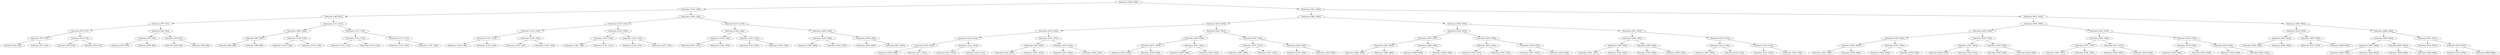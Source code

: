 digraph G{
327495896 [label="Node{data=[2408, 2408]}"]
327495896 -> 1488297786
1488297786 [label="Node{data=[1159, 1159]}"]
1488297786 -> 670850431
670850431 [label="Node{data=[985, 985]}"]
670850431 -> 589071801
589071801 [label="Node{data=[977, 977]}"]
589071801 -> 430269170
430269170 [label="Node{data=[973, 973]}"]
430269170 -> 1830642355
1830642355 [label="Node{data=[947, 947]}"]
1830642355 -> 676318666
676318666 [label="Node{data=[943, 943]}"]
1830642355 -> 1866048567
1866048567 [label="Node{data=[972, 972]}"]
430269170 -> 1572469200
1572469200 [label="Node{data=[975, 975]}"]
1572469200 -> 1538723886
1538723886 [label="Node{data=[974, 974]}"]
1572469200 -> 222344975
222344975 [label="Node{data=[976, 976]}"]
589071801 -> 796570252
796570252 [label="Node{data=[981, 981]}"]
796570252 -> 1025489354
1025489354 [label="Node{data=[979, 979]}"]
1025489354 -> 1581967399
1581967399 [label="Node{data=[978, 978]}"]
1025489354 -> 1455084590
1455084590 [label="Node{data=[980, 980]}"]
796570252 -> 749658791
749658791 [label="Node{data=[983, 983]}"]
749658791 -> 1824509713
1824509713 [label="Node{data=[982, 982]}"]
749658791 -> 1706891633
1706891633 [label="Node{data=[984, 984]}"]
670850431 -> 1697032780
1697032780 [label="Node{data=[1151, 1151]}"]
1697032780 -> 1044830101
1044830101 [label="Node{data=[1082, 1082]}"]
1044830101 -> 739463179
739463179 [label="Node{data=[987, 987]}"]
739463179 -> 568894057
568894057 [label="Node{data=[986, 986]}"]
739463179 -> 1900812498
1900812498 [label="Node{data=[988, 988]}"]
1044830101 -> 2042528529
2042528529 [label="Node{data=[1149, 1149]}"]
2042528529 -> 1327171365
1327171365 [label="Node{data=[1148, 1148]}"]
2042528529 -> 730074949
730074949 [label="Node{data=[1150, 1150]}"]
1697032780 -> 983505007
983505007 [label="Node{data=[1155, 1155]}"]
983505007 -> 926200358
926200358 [label="Node{data=[1153, 1153]}"]
926200358 -> 536984010
536984010 [label="Node{data=[1152, 1152]}"]
926200358 -> 729048232
729048232 [label="Node{data=[1154, 1154]}"]
983505007 -> 1776963017
1776963017 [label="Node{data=[1157, 1157]}"]
1776963017 -> 2078107472
2078107472 [label="Node{data=[1156, 1156]}"]
1776963017 -> 1446993416
1446993416 [label="Node{data=[1158, 1158]}"]
1488297786 -> 1583755587
1583755587 [label="Node{data=[1256, 1256]}"]
1583755587 -> 1708763971
1708763971 [label="Node{data=[1167, 1167]}"]
1708763971 -> 1965995855
1965995855 [label="Node{data=[1163, 1163]}"]
1965995855 -> 1506638076
1506638076 [label="Node{data=[1161, 1161]}"]
1506638076 -> 919512751
919512751 [label="Node{data=[1160, 1160]}"]
1506638076 -> 509972614
509972614 [label="Node{data=[1162, 1162]}"]
1965995855 -> 510773450
510773450 [label="Node{data=[1165, 1165]}"]
510773450 -> 751389024
751389024 [label="Node{data=[1164, 1164]}"]
510773450 -> 1869703560
1869703560 [label="Node{data=[1166, 1166]}"]
1708763971 -> 1570907456
1570907456 [label="Node{data=[1252, 1252]}"]
1570907456 -> 1300595110
1300595110 [label="Node{data=[1250, 1250]}"]
1300595110 -> 727794495
727794495 [label="Node{data=[1168, 1168]}"]
1300595110 -> 1337479922
1337479922 [label="Node{data=[1251, 1251]}"]
1570907456 -> 58517088
58517088 [label="Node{data=[1254, 1254]}"]
58517088 -> 1653985048
1653985048 [label="Node{data=[1253, 1253]}"]
58517088 -> 1137447118
1137447118 [label="Node{data=[1255, 1255]}"]
1583755587 -> 1324279175
1324279175 [label="Node{data=[2135, 2135]}"]
1324279175 -> 717575644
717575644 [label="Node{data=[1260, 1260]}"]
717575644 -> 1717871251
1717871251 [label="Node{data=[1258, 1258]}"]
1717871251 -> 1166906609
1166906609 [label="Node{data=[1257, 1257]}"]
1717871251 -> 2096530202
2096530202 [label="Node{data=[1259, 1259]}"]
717575644 -> 2082292461
2082292461 [label="Node{data=[1262, 1262]}"]
2082292461 -> 1068369863
1068369863 [label="Node{data=[1261, 1261]}"]
2082292461 -> 380446431
380446431 [label="Node{data=[1358, 1358]}"]
1324279175 -> 1577814339
1577814339 [label="Node{data=[2404, 2404]}"]
1577814339 -> 1217901125
1217901125 [label="Node{data=[2402, 2402]}"]
1217901125 -> 130553007
130553007 [label="Node{data=[2266, 2266]}"]
1217901125 -> 2024554839
2024554839 [label="Node{data=[2403, 2403]}"]
1577814339 -> 2054135440
2054135440 [label="Node{data=[2406, 2406]}"]
2054135440 -> 262086146
262086146 [label="Node{data=[2405, 2405]}"]
2054135440 -> 1211440690
1211440690 [label="Node{data=[2407, 2407]}"]
327495896 -> 1384732826
1384732826 [label="Node{data=[5491, 5491]}"]
1384732826 -> 1419036485
1419036485 [label="Node{data=[3862, 3862]}"]
1419036485 -> 588033243
588033243 [label="Node{data=[2935, 2935]}"]
588033243 -> 1135145478
1135145478 [label="Node{data=[2416, 2416]}"]
1135145478 -> 1534930785
1534930785 [label="Node{data=[2412, 2412]}"]
1534930785 -> 690054564
690054564 [label="Node{data=[2410, 2410]}"]
690054564 -> 1871539759
1871539759 [label="Node{data=[2409, 2409]}"]
690054564 -> 1798412570
1798412570 [label="Node{data=[2411, 2411]}"]
1534930785 -> 1501930810
1501930810 [label="Node{data=[2414, 2414]}"]
1501930810 -> 2066474987
2066474987 [label="Node{data=[2413, 2413]}"]
1501930810 -> 2144539319
2144539319 [label="Node{data=[2415, 2415]}"]
1135145478 -> 407747870
407747870 [label="Node{data=[2931, 2931]}"]
407747870 -> 1821734744
1821734744 [label="Node{data=[2443, 2443]}"]
1821734744 -> 1210433950
1210433950 [label="Node{data=[2435, 2435]}"]
1821734744 -> 788800647
788800647 [label="Node{data=[2876, 2876]}"]
407747870 -> 1515505972
1515505972 [label="Node{data=[2933, 2933]}"]
1515505972 -> 490490513
490490513 [label="Node{data=[2932, 2932]}"]
1515505972 -> 2071151001
2071151001 [label="Node{data=[2934, 2934]}"]
588033243 -> 1969054316
1969054316 [label="Node{data=[2943, 2943]}"]
1969054316 -> 154929306
154929306 [label="Node{data=[2939, 2939]}"]
154929306 -> 1982575598
1982575598 [label="Node{data=[2937, 2937]}"]
1982575598 -> 389372731
389372731 [label="Node{data=[2936, 2936]}"]
1982575598 -> 157615539
157615539 [label="Node{data=[2938, 2938]}"]
154929306 -> 1618261213
1618261213 [label="Node{data=[2941, 2941]}"]
1618261213 -> 1265360894
1265360894 [label="Node{data=[2940, 2940]}"]
1618261213 -> 1991948587
1991948587 [label="Node{data=[2942, 2942]}"]
1969054316 -> 1465082578
1465082578 [label="Node{data=[3543, 3543]}"]
1465082578 -> 314898105
314898105 [label="Node{data=[3071, 3071]}"]
314898105 -> 121986864
121986864 [label="Node{data=[2984, 2984]}"]
314898105 -> 613801234
613801234 [label="Node{data=[3397, 3397]}"]
1465082578 -> 1755082400
1755082400 [label="Node{data=[3656, 3656]}"]
1755082400 -> 1566059572
1566059572 [label="Node{data=[3583, 3583]}"]
1755082400 -> 1883853936
1883853936 [label="Node{data=[3826, 3826]}"]
1419036485 -> 2059299366
2059299366 [label="Node{data=[3940, 3940]}"]
2059299366 -> 1910305471
1910305471 [label="Node{data=[3932, 3932]}"]
1910305471 -> 1845053756
1845053756 [label="Node{data=[3897, 3897]}"]
1845053756 -> 1462336039
1462336039 [label="Node{data=[3895, 3895]}"]
1462336039 -> 1590674878
1590674878 [label="Node{data=[3894, 3894]}"]
1462336039 -> 1209044434
1209044434 [label="Node{data=[3896, 3896]}"]
1845053756 -> 1862765893
1862765893 [label="Node{data=[3899, 3899]}"]
1862765893 -> 1944271552
1944271552 [label="Node{data=[3898, 3898]}"]
1862765893 -> 1394729783
1394729783 [label="Node{data=[3900, 3900]}"]
1910305471 -> 521374364
521374364 [label="Node{data=[3936, 3936]}"]
521374364 -> 1278034334
1278034334 [label="Node{data=[3934, 3934]}"]
1278034334 -> 645023713
645023713 [label="Node{data=[3933, 3933]}"]
1278034334 -> 2048270403
2048270403 [label="Node{data=[3935, 3935]}"]
521374364 -> 2043806455
2043806455 [label="Node{data=[3938, 3938]}"]
2043806455 -> 1607831010
1607831010 [label="Node{data=[3937, 3937]}"]
2043806455 -> 1798083766
1798083766 [label="Node{data=[3939, 3939]}"]
2059299366 -> 552842664
552842664 [label="Node{data=[4037, 4037]}"]
552842664 -> 1231019771
1231019771 [label="Node{data=[3944, 3944]}"]
1231019771 -> 982966447
982966447 [label="Node{data=[3942, 3942]}"]
982966447 -> 890264175
890264175 [label="Node{data=[3941, 3941]}"]
982966447 -> 141813648
141813648 [label="Node{data=[3943, 3943]}"]
1231019771 -> 1072453731
1072453731 [label="Node{data=[3946, 3946]}"]
1072453731 -> 846349481
846349481 [label="Node{data=[3945, 3945]}"]
1072453731 -> 92713898
92713898 [label="Node{data=[3956, 3956]}"]
552842664 -> 316574701
316574701 [label="Node{data=[4153, 4153]}"]
316574701 -> 1328346773
1328346773 [label="Node{data=[4116, 4116]}"]
1328346773 -> 1868276949
1868276949 [label="Node{data=[4081, 4081]}"]
1328346773 -> 1609585015
1609585015 [label="Node{data=[4152, 4152]}"]
316574701 -> 957819015
957819015 [label="Node{data=[4178, 4178]}"]
957819015 -> 296221038
296221038 [label="Node{data=[4154, 4154]}"]
957819015 -> 594057859
594057859 [label="Node{data=[5490, 5490]}"]
1384732826 -> 2119044208
2119044208 [label="Node{data=[9201, 9201]}"]
2119044208 -> 2115846190
2115846190 [label="Node{data=[5900, 5900]}"]
2115846190 -> 1356835338
1356835338 [label="Node{data=[5499, 5499]}"]
1356835338 -> 923045392
923045392 [label="Node{data=[5495, 5495]}"]
923045392 -> 958871820
958871820 [label="Node{data=[5493, 5493]}"]
958871820 -> 766444086
766444086 [label="Node{data=[5492, 5492]}"]
958871820 -> 881267
881267 [label="Node{data=[5494, 5494]}"]
923045392 -> 334104684
334104684 [label="Node{data=[5497, 5497]}"]
334104684 -> 327527492
327527492 [label="Node{data=[5496, 5496]}"]
334104684 -> 1181655728
1181655728 [label="Node{data=[5498, 5498]}"]
1356835338 -> 765189860
765189860 [label="Node{data=[5503, 5503]}"]
765189860 -> 1861294675
1861294675 [label="Node{data=[5501, 5501]}"]
1861294675 -> 1344826437
1344826437 [label="Node{data=[5500, 5500]}"]
1861294675 -> 1667248082
1667248082 [label="Node{data=[5502, 5502]}"]
765189860 -> 285188516
285188516 [label="Node{data=[5505, 5505]}"]
285188516 -> 1991901802
1991901802 [label="Node{data=[5504, 5504]}"]
285188516 -> 1700987580
1700987580 [label="Node{data=[5506, 5506]}"]
2115846190 -> 127909757
127909757 [label="Node{data=[9193, 9193]}"]
127909757 -> 1786825899
1786825899 [label="Node{data=[7646, 7646]}"]
1786825899 -> 1284451011
1284451011 [label="Node{data=[7497, 7497]}"]
1284451011 -> 822392588
822392588 [label="Node{data=[5961, 5961]}"]
1284451011 -> 1268421126
1268421126 [label="Node{data=[7498, 7498]}"]
1786825899 -> 664005194
664005194 [label="Node{data=[9191, 9191]}"]
664005194 -> 310318409
310318409 [label="Node{data=[9099, 9099]}"]
664005194 -> 106392797
106392797 [label="Node{data=[9192, 9192]}"]
127909757 -> 432194739
432194739 [label="Node{data=[9197, 9197]}"]
432194739 -> 557558907
557558907 [label="Node{data=[9195, 9195]}"]
557558907 -> 1266954312
1266954312 [label="Node{data=[9194, 9194]}"]
557558907 -> 1980275809
1980275809 [label="Node{data=[9196, 9196]}"]
432194739 -> 2036345167
2036345167 [label="Node{data=[9199, 9199]}"]
2036345167 -> 88349292
88349292 [label="Node{data=[9198, 9198]}"]
2036345167 -> 1873313020
1873313020 [label="Node{data=[9200, 9200]}"]
2119044208 -> 1567690492
1567690492 [label="Node{data=[9661, 9661]}"]
1567690492 -> 631471692
631471692 [label="Node{data=[9334, 9334]}"]
631471692 -> 9537518
9537518 [label="Node{data=[9232, 9232]}"]
9537518 -> 754078876
754078876 [label="Node{data=[9202, 9202]}"]
9537518 -> 2032253200
2032253200 [label="Node{data=[9292, 9292]}"]
631471692 -> 1204742502
1204742502 [label="Node{data=[9659, 9659]}"]
1204742502 -> 1273804934
1273804934 [label="Node{data=[9437, 9437]}"]
1204742502 -> 1963213779
1963213779 [label="Node{data=[9660, 9660]}"]
1567690492 -> 18455898
18455898 [label="Node{data=[9669, 9669]}"]
18455898 -> 833409478
833409478 [label="Node{data=[9665, 9665]}"]
833409478 -> 522872829
522872829 [label="Node{data=[9663, 9663]}"]
522872829 -> 1214752016
1214752016 [label="Node{data=[9662, 9662]}"]
522872829 -> 98112011
98112011 [label="Node{data=[9664, 9664]}"]
833409478 -> 1378668951
1378668951 [label="Node{data=[9667, 9667]}"]
1378668951 -> 511005088
511005088 [label="Node{data=[9666, 9666]}"]
1378668951 -> 1800349787
1800349787 [label="Node{data=[9668, 9668]}"]
18455898 -> 650851955
650851955 [label="Node{data=[9671, 9671]}"]
650851955 -> 316668756
316668756 [label="Node{data=[9670, 9670]}"]
650851955 -> 638796030
638796030 [label="Node{data=[9673, 9673]}"]
638796030 -> 881633687
881633687 [label="Node{data=[9672, 9672]}"]
638796030 -> 1267431899
1267431899 [label="Node{data=[9686, 9686]}"]
}